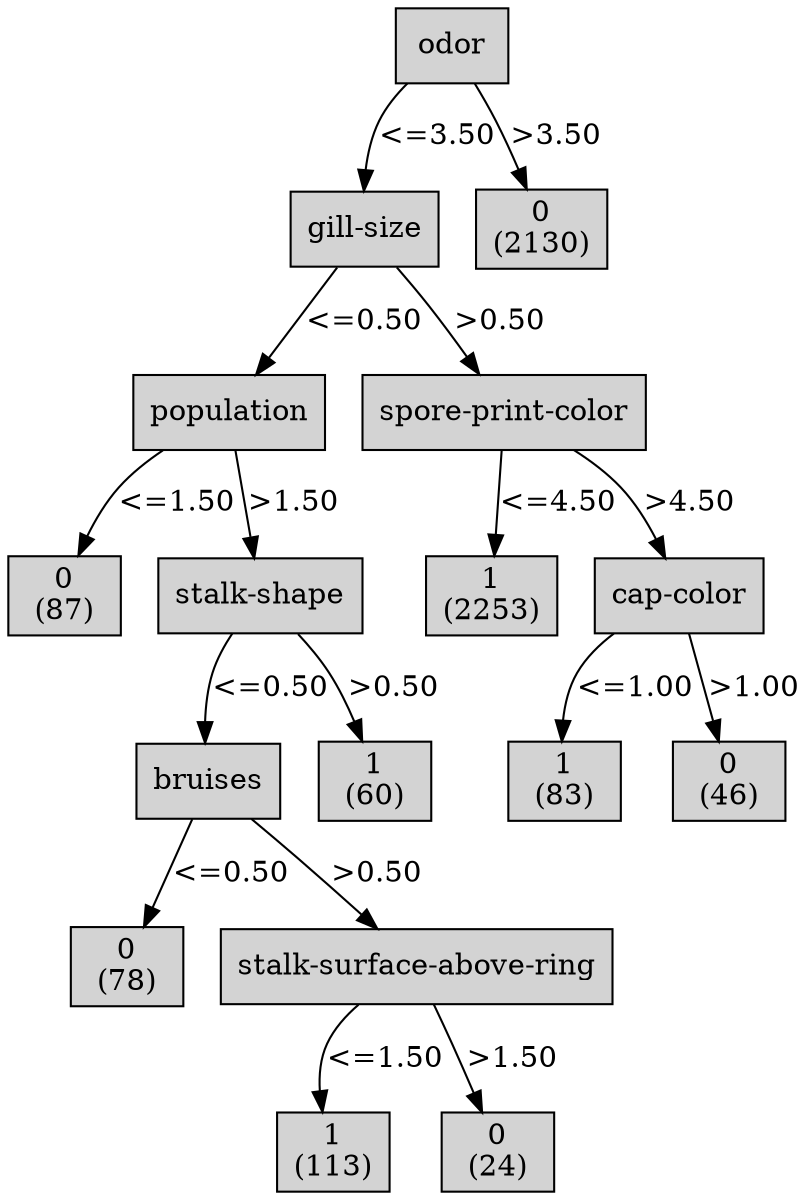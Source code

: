 digraph ID3_Tree {
"0" [shape=box, style=filled, label="odor
", weight=1]
"1" [shape=box, style=filled, label="gill-size
", weight=2]
0 -> 1 [ label = "<=3.50"];
"2" [shape=box, style=filled, label="population
", weight=3]
1 -> 2 [ label = "<=0.50"];
"3" [shape=box, style=filled, label="0
(87)
", weight=4]
2 -> 3 [ label = "<=1.50"];
"4" [shape=box, style=filled, label="stalk-shape
", weight=4]
2 -> 4 [ label = ">1.50"];
"5" [shape=box, style=filled, label="bruises
", weight=5]
4 -> 5 [ label = "<=0.50"];
"6" [shape=box, style=filled, label="0
(78)
", weight=6]
5 -> 6 [ label = "<=0.50"];
"7" [shape=box, style=filled, label="stalk-surface-above-ring
", weight=6]
5 -> 7 [ label = ">0.50"];
"8" [shape=box, style=filled, label="1
(113)
", weight=7]
7 -> 8 [ label = "<=1.50"];
"9" [shape=box, style=filled, label="0
(24)
", weight=7]
7 -> 9 [ label = ">1.50"];
"10" [shape=box, style=filled, label="1
(60)
", weight=5]
4 -> 10 [ label = ">0.50"];
"11" [shape=box, style=filled, label="spore-print-color
", weight=3]
1 -> 11 [ label = ">0.50"];
"12" [shape=box, style=filled, label="1
(2253)
", weight=4]
11 -> 12 [ label = "<=4.50"];
"13" [shape=box, style=filled, label="cap-color
", weight=4]
11 -> 13 [ label = ">4.50"];
"14" [shape=box, style=filled, label="1
(83)
", weight=5]
13 -> 14 [ label = "<=1.00"];
"15" [shape=box, style=filled, label="0
(46)
", weight=5]
13 -> 15 [ label = ">1.00"];
"16" [shape=box, style=filled, label="0
(2130)
", weight=2]
0 -> 16 [ label = ">3.50"];
{rank=same; 0;};
{rank=same; 1;16;};
{rank=same; 2;11;};
{rank=same; 3;4;12;13;};
{rank=same; 5;10;14;15;};
{rank=same; 6;7;};
{rank=same; 8;9;};
}